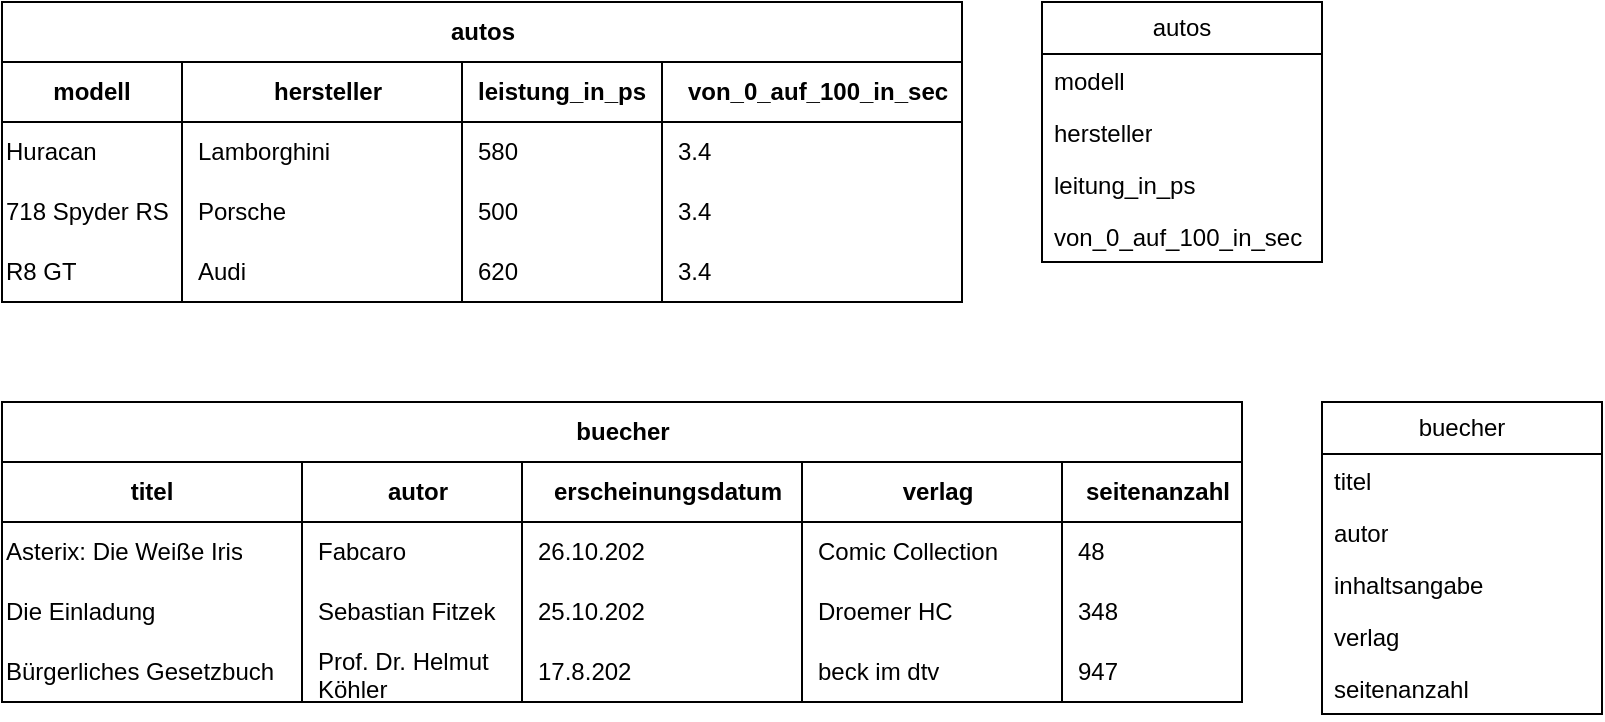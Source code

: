<mxfile version="22.0.8" type="device">
  <diagram name="Seite-1" id="DpROomowqEaPM41mF1vD">
    <mxGraphModel dx="819" dy="447" grid="1" gridSize="10" guides="1" tooltips="1" connect="1" arrows="1" fold="1" page="1" pageScale="1" pageWidth="827" pageHeight="1169" math="0" shadow="0">
      <root>
        <mxCell id="0" />
        <mxCell id="1" parent="0" />
        <mxCell id="cr1YHvGWuS3kmV_OKG9d-1" value="autos" style="shape=table;startSize=30;container=1;collapsible=1;childLayout=tableLayout;fixedRows=1;rowLines=0;fontStyle=1;align=center;resizeLast=1;html=1;swimlaneFillColor=default;" vertex="1" parent="1">
          <mxGeometry x="20" y="120" width="480" height="150" as="geometry" />
        </mxCell>
        <mxCell id="cr1YHvGWuS3kmV_OKG9d-2" value="" style="shape=tableRow;horizontal=0;startSize=0;swimlaneHead=0;swimlaneBody=0;fillColor=none;collapsible=0;dropTarget=0;points=[[0,0.5],[1,0.5]];portConstraint=eastwest;top=0;left=0;right=0;bottom=1;" vertex="1" parent="cr1YHvGWuS3kmV_OKG9d-1">
          <mxGeometry y="30" width="480" height="30" as="geometry" />
        </mxCell>
        <mxCell id="cr1YHvGWuS3kmV_OKG9d-3" value="modell" style="shape=partialRectangle;connectable=0;fillColor=none;top=0;left=0;bottom=0;right=0;fontStyle=1;overflow=hidden;whiteSpace=wrap;html=1;" vertex="1" parent="cr1YHvGWuS3kmV_OKG9d-2">
          <mxGeometry width="90" height="30" as="geometry">
            <mxRectangle width="90" height="30" as="alternateBounds" />
          </mxGeometry>
        </mxCell>
        <mxCell id="cr1YHvGWuS3kmV_OKG9d-4" value="hersteller" style="shape=partialRectangle;connectable=0;fillColor=none;top=0;left=0;bottom=0;right=0;align=center;spacingLeft=6;fontStyle=1;overflow=hidden;whiteSpace=wrap;html=1;strokeColor=default;" vertex="1" parent="cr1YHvGWuS3kmV_OKG9d-2">
          <mxGeometry x="90" width="140" height="30" as="geometry">
            <mxRectangle width="140" height="30" as="alternateBounds" />
          </mxGeometry>
        </mxCell>
        <mxCell id="cr1YHvGWuS3kmV_OKG9d-14" value="leistung_in_ps" style="shape=partialRectangle;connectable=0;fillColor=none;top=0;left=0;bottom=0;right=0;align=left;spacingLeft=6;fontStyle=1;overflow=hidden;whiteSpace=wrap;html=1;" vertex="1" parent="cr1YHvGWuS3kmV_OKG9d-2">
          <mxGeometry x="230" width="100" height="30" as="geometry">
            <mxRectangle width="100" height="30" as="alternateBounds" />
          </mxGeometry>
        </mxCell>
        <mxCell id="cr1YHvGWuS3kmV_OKG9d-18" value="von_0_auf_100_in_sec" style="shape=partialRectangle;connectable=0;fillColor=none;top=0;left=0;bottom=0;right=0;align=center;spacingLeft=6;fontStyle=1;overflow=hidden;whiteSpace=wrap;html=1;" vertex="1" parent="cr1YHvGWuS3kmV_OKG9d-2">
          <mxGeometry x="330" width="150" height="30" as="geometry">
            <mxRectangle width="150" height="30" as="alternateBounds" />
          </mxGeometry>
        </mxCell>
        <mxCell id="cr1YHvGWuS3kmV_OKG9d-5" value="" style="shape=tableRow;horizontal=0;startSize=0;swimlaneHead=0;swimlaneBody=0;fillColor=none;collapsible=0;dropTarget=0;points=[[0,0.5],[1,0.5]];portConstraint=eastwest;top=0;left=0;right=0;bottom=0;" vertex="1" parent="cr1YHvGWuS3kmV_OKG9d-1">
          <mxGeometry y="60" width="480" height="30" as="geometry" />
        </mxCell>
        <mxCell id="cr1YHvGWuS3kmV_OKG9d-6" value="Huracan" style="shape=partialRectangle;connectable=0;fillColor=none;top=0;left=0;bottom=0;right=0;editable=1;overflow=hidden;whiteSpace=wrap;html=1;align=left;" vertex="1" parent="cr1YHvGWuS3kmV_OKG9d-5">
          <mxGeometry width="90" height="30" as="geometry">
            <mxRectangle width="90" height="30" as="alternateBounds" />
          </mxGeometry>
        </mxCell>
        <mxCell id="cr1YHvGWuS3kmV_OKG9d-7" value="Lamborghini" style="shape=partialRectangle;connectable=0;fillColor=none;top=0;left=0;bottom=0;right=0;align=left;spacingLeft=6;overflow=hidden;whiteSpace=wrap;html=1;" vertex="1" parent="cr1YHvGWuS3kmV_OKG9d-5">
          <mxGeometry x="90" width="140" height="30" as="geometry">
            <mxRectangle width="140" height="30" as="alternateBounds" />
          </mxGeometry>
        </mxCell>
        <mxCell id="cr1YHvGWuS3kmV_OKG9d-15" value="580" style="shape=partialRectangle;connectable=0;fillColor=none;top=0;left=0;bottom=0;right=0;align=left;spacingLeft=6;overflow=hidden;whiteSpace=wrap;html=1;" vertex="1" parent="cr1YHvGWuS3kmV_OKG9d-5">
          <mxGeometry x="230" width="100" height="30" as="geometry">
            <mxRectangle width="100" height="30" as="alternateBounds" />
          </mxGeometry>
        </mxCell>
        <mxCell id="cr1YHvGWuS3kmV_OKG9d-19" value="3.4" style="shape=partialRectangle;connectable=0;fillColor=none;top=0;left=0;bottom=0;right=0;align=left;spacingLeft=6;overflow=hidden;whiteSpace=wrap;html=1;" vertex="1" parent="cr1YHvGWuS3kmV_OKG9d-5">
          <mxGeometry x="330" width="150" height="30" as="geometry">
            <mxRectangle width="150" height="30" as="alternateBounds" />
          </mxGeometry>
        </mxCell>
        <mxCell id="cr1YHvGWuS3kmV_OKG9d-8" value="" style="shape=tableRow;horizontal=0;startSize=0;swimlaneHead=0;swimlaneBody=0;fillColor=none;collapsible=0;dropTarget=0;points=[[0,0.5],[1,0.5]];portConstraint=eastwest;top=0;left=0;right=0;bottom=0;" vertex="1" parent="cr1YHvGWuS3kmV_OKG9d-1">
          <mxGeometry y="90" width="480" height="30" as="geometry" />
        </mxCell>
        <mxCell id="cr1YHvGWuS3kmV_OKG9d-9" value="718 Spyder RS" style="shape=partialRectangle;connectable=0;fillColor=none;top=0;left=0;bottom=0;right=0;editable=1;overflow=hidden;whiteSpace=wrap;html=1;align=left;" vertex="1" parent="cr1YHvGWuS3kmV_OKG9d-8">
          <mxGeometry width="90" height="30" as="geometry">
            <mxRectangle width="90" height="30" as="alternateBounds" />
          </mxGeometry>
        </mxCell>
        <mxCell id="cr1YHvGWuS3kmV_OKG9d-10" value="Porsche" style="shape=partialRectangle;connectable=0;fillColor=none;top=0;left=0;bottom=0;right=0;align=left;spacingLeft=6;overflow=hidden;whiteSpace=wrap;html=1;" vertex="1" parent="cr1YHvGWuS3kmV_OKG9d-8">
          <mxGeometry x="90" width="140" height="30" as="geometry">
            <mxRectangle width="140" height="30" as="alternateBounds" />
          </mxGeometry>
        </mxCell>
        <mxCell id="cr1YHvGWuS3kmV_OKG9d-16" value="500" style="shape=partialRectangle;connectable=0;fillColor=none;top=0;left=0;bottom=0;right=0;align=left;spacingLeft=6;overflow=hidden;whiteSpace=wrap;html=1;" vertex="1" parent="cr1YHvGWuS3kmV_OKG9d-8">
          <mxGeometry x="230" width="100" height="30" as="geometry">
            <mxRectangle width="100" height="30" as="alternateBounds" />
          </mxGeometry>
        </mxCell>
        <mxCell id="cr1YHvGWuS3kmV_OKG9d-20" value="3.4" style="shape=partialRectangle;connectable=0;fillColor=none;top=0;left=0;bottom=0;right=0;align=left;spacingLeft=6;overflow=hidden;whiteSpace=wrap;html=1;" vertex="1" parent="cr1YHvGWuS3kmV_OKG9d-8">
          <mxGeometry x="330" width="150" height="30" as="geometry">
            <mxRectangle width="150" height="30" as="alternateBounds" />
          </mxGeometry>
        </mxCell>
        <mxCell id="cr1YHvGWuS3kmV_OKG9d-11" value="" style="shape=tableRow;horizontal=0;startSize=0;swimlaneHead=0;swimlaneBody=0;fillColor=none;collapsible=0;dropTarget=0;points=[[0,0.5],[1,0.5]];portConstraint=eastwest;top=0;left=0;right=0;bottom=0;" vertex="1" parent="cr1YHvGWuS3kmV_OKG9d-1">
          <mxGeometry y="120" width="480" height="30" as="geometry" />
        </mxCell>
        <mxCell id="cr1YHvGWuS3kmV_OKG9d-12" value="R8 GT" style="shape=partialRectangle;connectable=0;fillColor=none;top=0;left=0;bottom=0;right=0;editable=1;overflow=hidden;whiteSpace=wrap;html=1;align=left;" vertex="1" parent="cr1YHvGWuS3kmV_OKG9d-11">
          <mxGeometry width="90" height="30" as="geometry">
            <mxRectangle width="90" height="30" as="alternateBounds" />
          </mxGeometry>
        </mxCell>
        <mxCell id="cr1YHvGWuS3kmV_OKG9d-13" value="Audi" style="shape=partialRectangle;connectable=0;fillColor=none;top=0;left=0;bottom=0;right=0;align=left;spacingLeft=6;overflow=hidden;whiteSpace=wrap;html=1;" vertex="1" parent="cr1YHvGWuS3kmV_OKG9d-11">
          <mxGeometry x="90" width="140" height="30" as="geometry">
            <mxRectangle width="140" height="30" as="alternateBounds" />
          </mxGeometry>
        </mxCell>
        <mxCell id="cr1YHvGWuS3kmV_OKG9d-17" value="620" style="shape=partialRectangle;connectable=0;fillColor=none;top=0;left=0;bottom=0;right=0;align=left;spacingLeft=6;overflow=hidden;whiteSpace=wrap;html=1;" vertex="1" parent="cr1YHvGWuS3kmV_OKG9d-11">
          <mxGeometry x="230" width="100" height="30" as="geometry">
            <mxRectangle width="100" height="30" as="alternateBounds" />
          </mxGeometry>
        </mxCell>
        <mxCell id="cr1YHvGWuS3kmV_OKG9d-21" value="3.4" style="shape=partialRectangle;connectable=0;fillColor=none;top=0;left=0;bottom=0;right=0;align=left;spacingLeft=6;overflow=hidden;whiteSpace=wrap;html=1;" vertex="1" parent="cr1YHvGWuS3kmV_OKG9d-11">
          <mxGeometry x="330" width="150" height="30" as="geometry">
            <mxRectangle width="150" height="30" as="alternateBounds" />
          </mxGeometry>
        </mxCell>
        <mxCell id="cr1YHvGWuS3kmV_OKG9d-35" value="buecher" style="shape=table;startSize=30;container=1;collapsible=1;childLayout=tableLayout;fixedRows=1;rowLines=0;fontStyle=1;align=center;resizeLast=1;html=1;swimlaneFillColor=default;" vertex="1" parent="1">
          <mxGeometry x="20" y="320" width="620" height="150" as="geometry" />
        </mxCell>
        <mxCell id="cr1YHvGWuS3kmV_OKG9d-36" value="" style="shape=tableRow;horizontal=0;startSize=0;swimlaneHead=0;swimlaneBody=0;fillColor=none;collapsible=0;dropTarget=0;points=[[0,0.5],[1,0.5]];portConstraint=eastwest;top=0;left=0;right=0;bottom=1;" vertex="1" parent="cr1YHvGWuS3kmV_OKG9d-35">
          <mxGeometry y="30" width="620" height="30" as="geometry" />
        </mxCell>
        <mxCell id="cr1YHvGWuS3kmV_OKG9d-37" value="titel" style="shape=partialRectangle;connectable=0;fillColor=none;top=0;left=0;bottom=0;right=0;fontStyle=1;overflow=hidden;whiteSpace=wrap;html=1;" vertex="1" parent="cr1YHvGWuS3kmV_OKG9d-36">
          <mxGeometry width="150" height="30" as="geometry">
            <mxRectangle width="150" height="30" as="alternateBounds" />
          </mxGeometry>
        </mxCell>
        <mxCell id="cr1YHvGWuS3kmV_OKG9d-38" value="&lt;div align=&quot;center&quot;&gt;autor&lt;/div&gt;" style="shape=partialRectangle;connectable=0;fillColor=none;top=0;left=0;bottom=0;right=0;align=center;spacingLeft=6;fontStyle=1;overflow=hidden;whiteSpace=wrap;html=1;" vertex="1" parent="cr1YHvGWuS3kmV_OKG9d-36">
          <mxGeometry x="150" width="110" height="30" as="geometry">
            <mxRectangle width="110" height="30" as="alternateBounds" />
          </mxGeometry>
        </mxCell>
        <mxCell id="cr1YHvGWuS3kmV_OKG9d-52" value="erscheinungsdatum" style="shape=partialRectangle;connectable=0;fillColor=none;top=0;left=0;bottom=0;right=0;align=center;spacingLeft=6;fontStyle=1;overflow=hidden;whiteSpace=wrap;html=1;" vertex="1" parent="cr1YHvGWuS3kmV_OKG9d-36">
          <mxGeometry x="260" width="140" height="30" as="geometry">
            <mxRectangle width="140" height="30" as="alternateBounds" />
          </mxGeometry>
        </mxCell>
        <mxCell id="cr1YHvGWuS3kmV_OKG9d-48" value="verlag" style="shape=partialRectangle;connectable=0;fillColor=none;top=0;left=0;bottom=0;right=0;align=center;spacingLeft=6;fontStyle=1;overflow=hidden;whiteSpace=wrap;html=1;" vertex="1" parent="cr1YHvGWuS3kmV_OKG9d-36">
          <mxGeometry x="400" width="130" height="30" as="geometry">
            <mxRectangle width="130" height="30" as="alternateBounds" />
          </mxGeometry>
        </mxCell>
        <mxCell id="cr1YHvGWuS3kmV_OKG9d-56" value="seitenanzahl" style="shape=partialRectangle;connectable=0;fillColor=none;top=0;left=0;bottom=0;right=0;align=center;spacingLeft=6;fontStyle=1;overflow=hidden;whiteSpace=wrap;html=1;" vertex="1" parent="cr1YHvGWuS3kmV_OKG9d-36">
          <mxGeometry x="530" width="90" height="30" as="geometry">
            <mxRectangle width="90" height="30" as="alternateBounds" />
          </mxGeometry>
        </mxCell>
        <mxCell id="cr1YHvGWuS3kmV_OKG9d-39" value="" style="shape=tableRow;horizontal=0;startSize=0;swimlaneHead=0;swimlaneBody=0;fillColor=none;collapsible=0;dropTarget=0;points=[[0,0.5],[1,0.5]];portConstraint=eastwest;top=0;left=0;right=0;bottom=0;" vertex="1" parent="cr1YHvGWuS3kmV_OKG9d-35">
          <mxGeometry y="60" width="620" height="30" as="geometry" />
        </mxCell>
        <mxCell id="cr1YHvGWuS3kmV_OKG9d-40" value="Asterix: Die Weiße Iris" style="shape=partialRectangle;connectable=0;fillColor=none;top=0;left=0;bottom=0;right=0;editable=1;overflow=hidden;whiteSpace=wrap;html=1;align=left;" vertex="1" parent="cr1YHvGWuS3kmV_OKG9d-39">
          <mxGeometry width="150" height="30" as="geometry">
            <mxRectangle width="150" height="30" as="alternateBounds" />
          </mxGeometry>
        </mxCell>
        <mxCell id="cr1YHvGWuS3kmV_OKG9d-41" value="Fabcaro" style="shape=partialRectangle;connectable=0;fillColor=none;top=0;left=0;bottom=0;right=0;align=left;spacingLeft=6;overflow=hidden;whiteSpace=wrap;html=1;" vertex="1" parent="cr1YHvGWuS3kmV_OKG9d-39">
          <mxGeometry x="150" width="110" height="30" as="geometry">
            <mxRectangle width="110" height="30" as="alternateBounds" />
          </mxGeometry>
        </mxCell>
        <mxCell id="cr1YHvGWuS3kmV_OKG9d-53" value="26.10.202" style="shape=partialRectangle;connectable=0;fillColor=none;top=0;left=0;bottom=0;right=0;align=left;spacingLeft=6;overflow=hidden;whiteSpace=wrap;html=1;" vertex="1" parent="cr1YHvGWuS3kmV_OKG9d-39">
          <mxGeometry x="260" width="140" height="30" as="geometry">
            <mxRectangle width="140" height="30" as="alternateBounds" />
          </mxGeometry>
        </mxCell>
        <mxCell id="cr1YHvGWuS3kmV_OKG9d-49" value="Comic Collection" style="shape=partialRectangle;connectable=0;fillColor=none;top=0;left=0;bottom=0;right=0;align=left;spacingLeft=6;overflow=hidden;whiteSpace=wrap;html=1;" vertex="1" parent="cr1YHvGWuS3kmV_OKG9d-39">
          <mxGeometry x="400" width="130" height="30" as="geometry">
            <mxRectangle width="130" height="30" as="alternateBounds" />
          </mxGeometry>
        </mxCell>
        <mxCell id="cr1YHvGWuS3kmV_OKG9d-57" value="48" style="shape=partialRectangle;connectable=0;fillColor=none;top=0;left=0;bottom=0;right=0;align=left;spacingLeft=6;overflow=hidden;whiteSpace=wrap;html=1;" vertex="1" parent="cr1YHvGWuS3kmV_OKG9d-39">
          <mxGeometry x="530" width="90" height="30" as="geometry">
            <mxRectangle width="90" height="30" as="alternateBounds" />
          </mxGeometry>
        </mxCell>
        <mxCell id="cr1YHvGWuS3kmV_OKG9d-42" value="" style="shape=tableRow;horizontal=0;startSize=0;swimlaneHead=0;swimlaneBody=0;fillColor=none;collapsible=0;dropTarget=0;points=[[0,0.5],[1,0.5]];portConstraint=eastwest;top=0;left=0;right=0;bottom=0;" vertex="1" parent="cr1YHvGWuS3kmV_OKG9d-35">
          <mxGeometry y="90" width="620" height="30" as="geometry" />
        </mxCell>
        <mxCell id="cr1YHvGWuS3kmV_OKG9d-43" value="Die Einladung" style="shape=partialRectangle;connectable=0;fillColor=none;top=0;left=0;bottom=0;right=0;editable=1;overflow=hidden;whiteSpace=wrap;html=1;align=left;" vertex="1" parent="cr1YHvGWuS3kmV_OKG9d-42">
          <mxGeometry width="150" height="30" as="geometry">
            <mxRectangle width="150" height="30" as="alternateBounds" />
          </mxGeometry>
        </mxCell>
        <mxCell id="cr1YHvGWuS3kmV_OKG9d-44" value="Sebastian Fitzek" style="shape=partialRectangle;connectable=0;fillColor=none;top=0;left=0;bottom=0;right=0;align=left;spacingLeft=6;overflow=hidden;whiteSpace=wrap;html=1;" vertex="1" parent="cr1YHvGWuS3kmV_OKG9d-42">
          <mxGeometry x="150" width="110" height="30" as="geometry">
            <mxRectangle width="110" height="30" as="alternateBounds" />
          </mxGeometry>
        </mxCell>
        <mxCell id="cr1YHvGWuS3kmV_OKG9d-54" value="25.10.202" style="shape=partialRectangle;connectable=0;fillColor=none;top=0;left=0;bottom=0;right=0;align=left;spacingLeft=6;overflow=hidden;whiteSpace=wrap;html=1;" vertex="1" parent="cr1YHvGWuS3kmV_OKG9d-42">
          <mxGeometry x="260" width="140" height="30" as="geometry">
            <mxRectangle width="140" height="30" as="alternateBounds" />
          </mxGeometry>
        </mxCell>
        <mxCell id="cr1YHvGWuS3kmV_OKG9d-50" value="Droemer HC" style="shape=partialRectangle;connectable=0;fillColor=none;top=0;left=0;bottom=0;right=0;align=left;spacingLeft=6;overflow=hidden;whiteSpace=wrap;html=1;" vertex="1" parent="cr1YHvGWuS3kmV_OKG9d-42">
          <mxGeometry x="400" width="130" height="30" as="geometry">
            <mxRectangle width="130" height="30" as="alternateBounds" />
          </mxGeometry>
        </mxCell>
        <mxCell id="cr1YHvGWuS3kmV_OKG9d-58" value="348" style="shape=partialRectangle;connectable=0;fillColor=none;top=0;left=0;bottom=0;right=0;align=left;spacingLeft=6;overflow=hidden;whiteSpace=wrap;html=1;" vertex="1" parent="cr1YHvGWuS3kmV_OKG9d-42">
          <mxGeometry x="530" width="90" height="30" as="geometry">
            <mxRectangle width="90" height="30" as="alternateBounds" />
          </mxGeometry>
        </mxCell>
        <mxCell id="cr1YHvGWuS3kmV_OKG9d-45" value="" style="shape=tableRow;horizontal=0;startSize=0;swimlaneHead=0;swimlaneBody=0;fillColor=none;collapsible=0;dropTarget=0;points=[[0,0.5],[1,0.5]];portConstraint=eastwest;top=0;left=0;right=0;bottom=0;" vertex="1" parent="cr1YHvGWuS3kmV_OKG9d-35">
          <mxGeometry y="120" width="620" height="30" as="geometry" />
        </mxCell>
        <mxCell id="cr1YHvGWuS3kmV_OKG9d-46" value="Bürgerliches Gesetzbuch" style="shape=partialRectangle;connectable=0;fillColor=none;top=0;left=0;bottom=0;right=0;editable=1;overflow=hidden;whiteSpace=wrap;html=1;align=left;" vertex="1" parent="cr1YHvGWuS3kmV_OKG9d-45">
          <mxGeometry width="150" height="30" as="geometry">
            <mxRectangle width="150" height="30" as="alternateBounds" />
          </mxGeometry>
        </mxCell>
        <mxCell id="cr1YHvGWuS3kmV_OKG9d-47" value="Prof. Dr. Helmut Köhler" style="shape=partialRectangle;connectable=0;fillColor=none;top=0;left=0;bottom=0;right=0;align=left;spacingLeft=6;overflow=hidden;whiteSpace=wrap;html=1;" vertex="1" parent="cr1YHvGWuS3kmV_OKG9d-45">
          <mxGeometry x="150" width="110" height="30" as="geometry">
            <mxRectangle width="110" height="30" as="alternateBounds" />
          </mxGeometry>
        </mxCell>
        <mxCell id="cr1YHvGWuS3kmV_OKG9d-55" value="17.8.202" style="shape=partialRectangle;connectable=0;fillColor=none;top=0;left=0;bottom=0;right=0;align=left;spacingLeft=6;overflow=hidden;whiteSpace=wrap;html=1;" vertex="1" parent="cr1YHvGWuS3kmV_OKG9d-45">
          <mxGeometry x="260" width="140" height="30" as="geometry">
            <mxRectangle width="140" height="30" as="alternateBounds" />
          </mxGeometry>
        </mxCell>
        <mxCell id="cr1YHvGWuS3kmV_OKG9d-51" value="beck im dtv" style="shape=partialRectangle;connectable=0;fillColor=none;top=0;left=0;bottom=0;right=0;align=left;spacingLeft=6;overflow=hidden;whiteSpace=wrap;html=1;" vertex="1" parent="cr1YHvGWuS3kmV_OKG9d-45">
          <mxGeometry x="400" width="130" height="30" as="geometry">
            <mxRectangle width="130" height="30" as="alternateBounds" />
          </mxGeometry>
        </mxCell>
        <mxCell id="cr1YHvGWuS3kmV_OKG9d-59" value="947" style="shape=partialRectangle;connectable=0;fillColor=none;top=0;left=0;bottom=0;right=0;align=left;spacingLeft=6;overflow=hidden;whiteSpace=wrap;html=1;" vertex="1" parent="cr1YHvGWuS3kmV_OKG9d-45">
          <mxGeometry x="530" width="90" height="30" as="geometry">
            <mxRectangle width="90" height="30" as="alternateBounds" />
          </mxGeometry>
        </mxCell>
        <mxCell id="cr1YHvGWuS3kmV_OKG9d-75" value="autos" style="swimlane;fontStyle=0;childLayout=stackLayout;horizontal=1;startSize=26;fillColor=default;horizontalStack=0;resizeParent=1;resizeParentMax=0;resizeLast=0;collapsible=1;marginBottom=0;whiteSpace=wrap;html=1;swimlaneFillColor=default;" vertex="1" parent="1">
          <mxGeometry x="540" y="120" width="140" height="130" as="geometry" />
        </mxCell>
        <mxCell id="cr1YHvGWuS3kmV_OKG9d-76" value="modell" style="text;strokeColor=none;fillColor=none;align=left;verticalAlign=top;spacingLeft=4;spacingRight=4;overflow=hidden;rotatable=0;points=[[0,0.5],[1,0.5]];portConstraint=eastwest;whiteSpace=wrap;html=1;" vertex="1" parent="cr1YHvGWuS3kmV_OKG9d-75">
          <mxGeometry y="26" width="140" height="26" as="geometry" />
        </mxCell>
        <mxCell id="cr1YHvGWuS3kmV_OKG9d-77" value="hersteller" style="text;strokeColor=none;fillColor=none;align=left;verticalAlign=top;spacingLeft=4;spacingRight=4;overflow=hidden;rotatable=0;points=[[0,0.5],[1,0.5]];portConstraint=eastwest;whiteSpace=wrap;html=1;" vertex="1" parent="cr1YHvGWuS3kmV_OKG9d-75">
          <mxGeometry y="52" width="140" height="26" as="geometry" />
        </mxCell>
        <mxCell id="cr1YHvGWuS3kmV_OKG9d-79" value="leitung_in_ps" style="text;strokeColor=none;fillColor=none;align=left;verticalAlign=top;spacingLeft=4;spacingRight=4;overflow=hidden;rotatable=0;points=[[0,0.5],[1,0.5]];portConstraint=eastwest;whiteSpace=wrap;html=1;" vertex="1" parent="cr1YHvGWuS3kmV_OKG9d-75">
          <mxGeometry y="78" width="140" height="26" as="geometry" />
        </mxCell>
        <mxCell id="cr1YHvGWuS3kmV_OKG9d-78" value="von_0_auf_100_in_sec" style="text;strokeColor=none;fillColor=none;align=left;verticalAlign=top;spacingLeft=4;spacingRight=4;overflow=hidden;rotatable=0;points=[[0,0.5],[1,0.5]];portConstraint=eastwest;whiteSpace=wrap;html=1;" vertex="1" parent="cr1YHvGWuS3kmV_OKG9d-75">
          <mxGeometry y="104" width="140" height="26" as="geometry" />
        </mxCell>
        <mxCell id="cr1YHvGWuS3kmV_OKG9d-84" value="buecher" style="swimlane;fontStyle=0;childLayout=stackLayout;horizontal=1;startSize=26;fillColor=default;horizontalStack=0;resizeParent=1;resizeParentMax=0;resizeLast=0;collapsible=1;marginBottom=0;whiteSpace=wrap;html=1;swimlaneFillColor=default;" vertex="1" parent="1">
          <mxGeometry x="680" y="320" width="140" height="156" as="geometry" />
        </mxCell>
        <mxCell id="cr1YHvGWuS3kmV_OKG9d-85" value="titel" style="text;strokeColor=none;fillColor=none;align=left;verticalAlign=top;spacingLeft=4;spacingRight=4;overflow=hidden;rotatable=0;points=[[0,0.5],[1,0.5]];portConstraint=eastwest;whiteSpace=wrap;html=1;" vertex="1" parent="cr1YHvGWuS3kmV_OKG9d-84">
          <mxGeometry y="26" width="140" height="26" as="geometry" />
        </mxCell>
        <mxCell id="cr1YHvGWuS3kmV_OKG9d-86" value="autor" style="text;strokeColor=none;fillColor=none;align=left;verticalAlign=top;spacingLeft=4;spacingRight=4;overflow=hidden;rotatable=0;points=[[0,0.5],[1,0.5]];portConstraint=eastwest;whiteSpace=wrap;html=1;" vertex="1" parent="cr1YHvGWuS3kmV_OKG9d-84">
          <mxGeometry y="52" width="140" height="26" as="geometry" />
        </mxCell>
        <mxCell id="cr1YHvGWuS3kmV_OKG9d-89" value="inhaltsangabe" style="text;strokeColor=none;fillColor=none;align=left;verticalAlign=top;spacingLeft=4;spacingRight=4;overflow=hidden;rotatable=0;points=[[0,0.5],[1,0.5]];portConstraint=eastwest;whiteSpace=wrap;html=1;" vertex="1" parent="cr1YHvGWuS3kmV_OKG9d-84">
          <mxGeometry y="78" width="140" height="26" as="geometry" />
        </mxCell>
        <mxCell id="cr1YHvGWuS3kmV_OKG9d-88" value="verlag" style="text;strokeColor=none;fillColor=none;align=left;verticalAlign=top;spacingLeft=4;spacingRight=4;overflow=hidden;rotatable=0;points=[[0,0.5],[1,0.5]];portConstraint=eastwest;whiteSpace=wrap;html=1;" vertex="1" parent="cr1YHvGWuS3kmV_OKG9d-84">
          <mxGeometry y="104" width="140" height="26" as="geometry" />
        </mxCell>
        <mxCell id="cr1YHvGWuS3kmV_OKG9d-87" value="seitenanzahl" style="text;strokeColor=none;fillColor=none;align=left;verticalAlign=top;spacingLeft=4;spacingRight=4;overflow=hidden;rotatable=0;points=[[0,0.5],[1,0.5]];portConstraint=eastwest;whiteSpace=wrap;html=1;" vertex="1" parent="cr1YHvGWuS3kmV_OKG9d-84">
          <mxGeometry y="130" width="140" height="26" as="geometry" />
        </mxCell>
      </root>
    </mxGraphModel>
  </diagram>
</mxfile>
